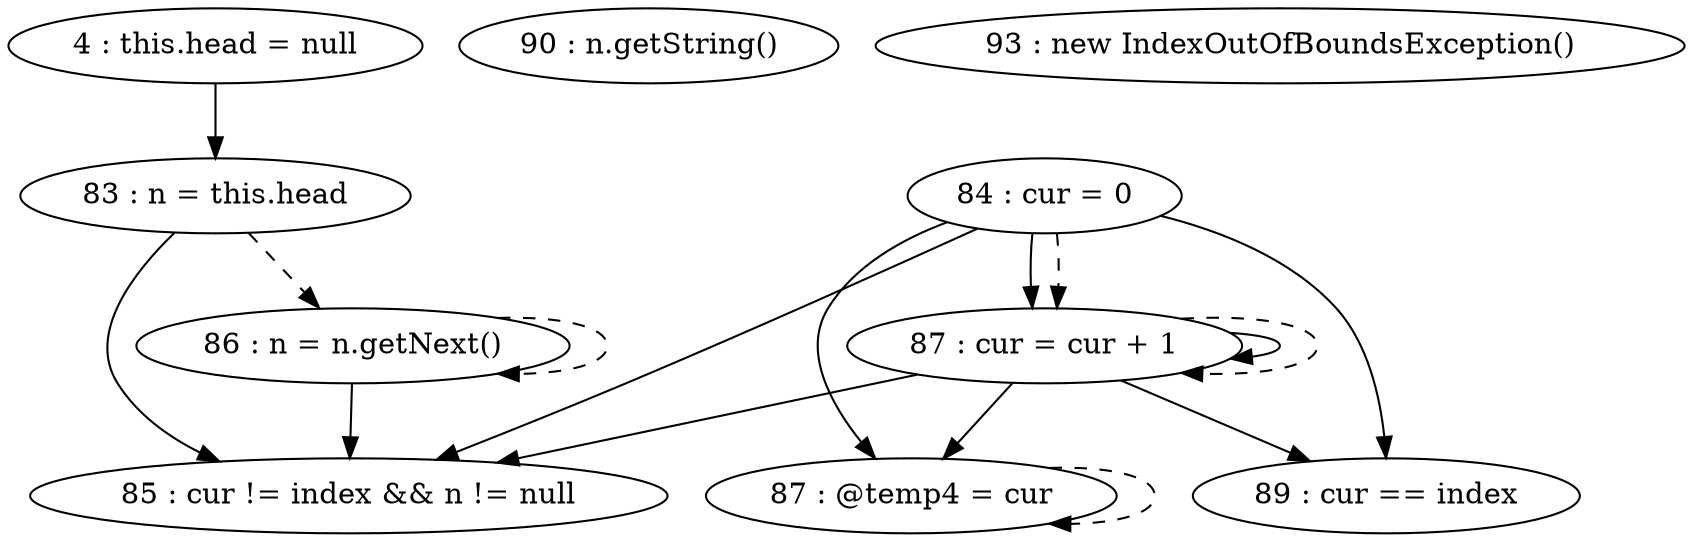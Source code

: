 digraph G {
"4 : this.head = null"
"4 : this.head = null" -> "83 : n = this.head"
"83 : n = this.head"
"83 : n = this.head" -> "85 : cur != index && n != null"
"83 : n = this.head" -> "86 : n = n.getNext()" [style=dashed]
"84 : cur = 0"
"84 : cur = 0" -> "87 : cur = cur + 1"
"84 : cur = 0" -> "89 : cur == index"
"84 : cur = 0" -> "87 : @temp4 = cur"
"84 : cur = 0" -> "85 : cur != index && n != null"
"84 : cur = 0" -> "87 : cur = cur + 1" [style=dashed]
"85 : cur != index && n != null"
"86 : n = n.getNext()"
"86 : n = n.getNext()" -> "85 : cur != index && n != null"
"86 : n = n.getNext()" -> "86 : n = n.getNext()" [style=dashed]
"87 : @temp4 = cur"
"87 : @temp4 = cur" -> "87 : @temp4 = cur" [style=dashed]
"87 : cur = cur + 1"
"87 : cur = cur + 1" -> "87 : cur = cur + 1"
"87 : cur = cur + 1" -> "89 : cur == index"
"87 : cur = cur + 1" -> "87 : @temp4 = cur"
"87 : cur = cur + 1" -> "85 : cur != index && n != null"
"87 : cur = cur + 1" -> "87 : cur = cur + 1" [style=dashed]
"85 : cur != index && n != null"
"89 : cur == index"
"90 : n.getString()"
"93 : new IndexOutOfBoundsException()"
}